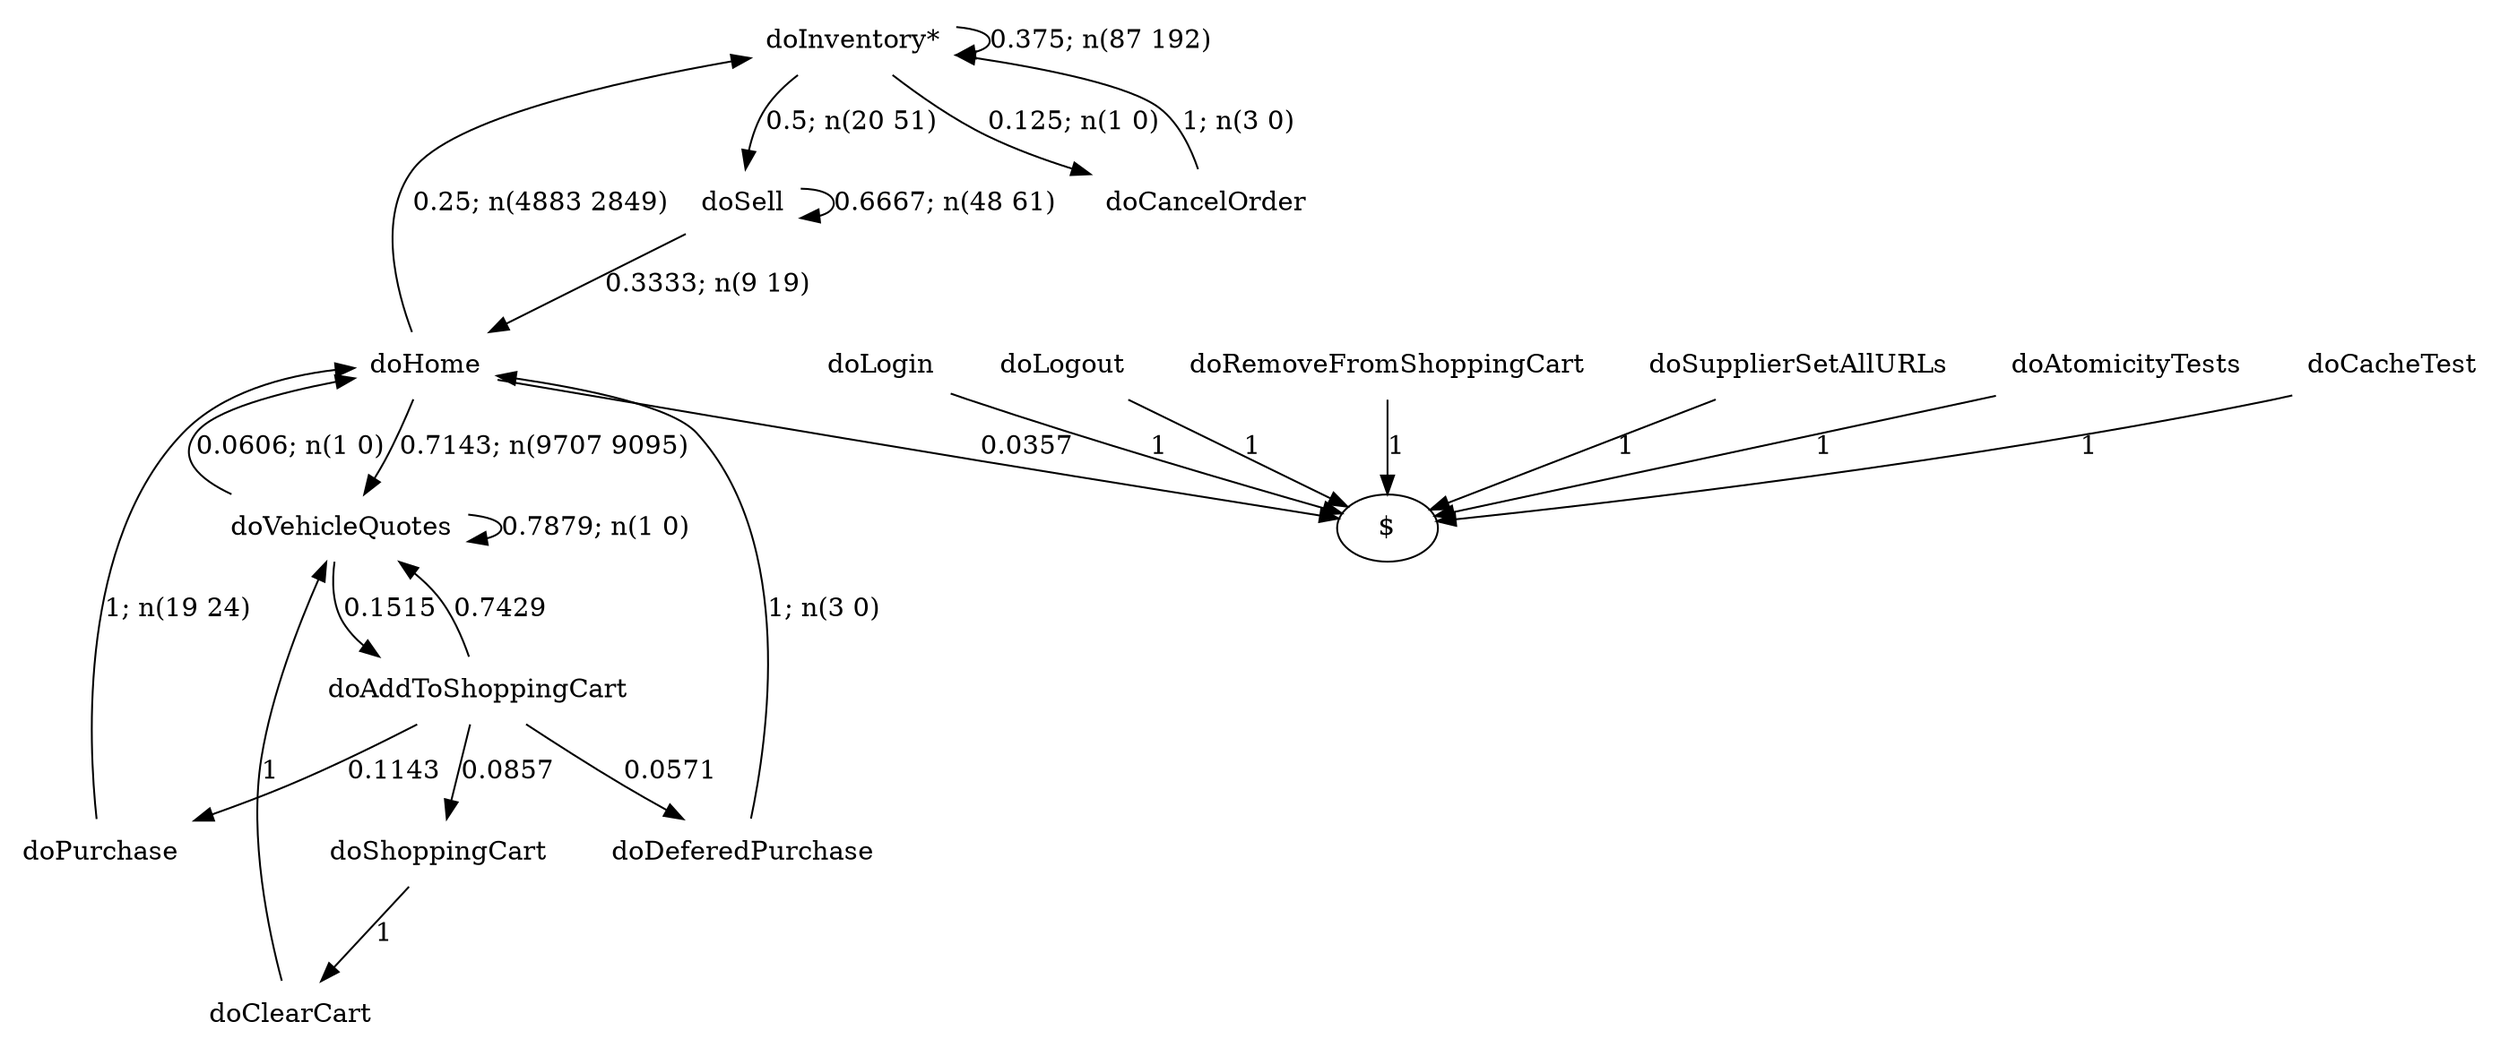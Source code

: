 digraph G {"doInventory*" [label="doInventory*",shape=none];"doSupplierSetAllURLs" [label="doSupplierSetAllURLs",shape=none];"doAtomicityTests" [label="doAtomicityTests",shape=none];"doCacheTest" [label="doCacheTest",shape=none];"doLogin" [label="doLogin",shape=none];"doVehicleQuotes" [label="doVehicleQuotes",shape=none];"doAddToShoppingCart" [label="doAddToShoppingCart",shape=none];"doDeferedPurchase" [label="doDeferedPurchase",shape=none];"doHome" [label="doHome",shape=none];"doShoppingCart" [label="doShoppingCart",shape=none];"doClearCart" [label="doClearCart",shape=none];"doPurchase" [label="doPurchase",shape=none];"doSell" [label="doSell",shape=none];"doLogout" [label="doLogout",shape=none];"doCancelOrder" [label="doCancelOrder",shape=none];"doRemoveFromShoppingCart" [label="doRemoveFromShoppingCart",shape=none];"doInventory*"->"doInventory*" [style=solid,label="0.375; n(87 192)"];"doInventory*"->"doSell" [style=solid,label="0.5; n(20 51)"];"doInventory*"->"doCancelOrder" [style=solid,label="0.125; n(1 0)"];"doSupplierSetAllURLs"->"$" [style=solid,label="1"];"doAtomicityTests"->"$" [style=solid,label="1"];"doCacheTest"->"$" [style=solid,label="1"];"doLogin"->"$" [style=solid,label="1"];"doVehicleQuotes"->"doVehicleQuotes" [style=solid,label="0.7879; n(1 0)"];"doVehicleQuotes"->"doAddToShoppingCart" [style=solid,label="0.1515"];"doVehicleQuotes"->"doHome" [style=solid,label="0.0606; n(1 0)"];"doAddToShoppingCart"->"doVehicleQuotes" [style=solid,label="0.7429"];"doAddToShoppingCart"->"doDeferedPurchase" [style=solid,label="0.0571"];"doAddToShoppingCart"->"doShoppingCart" [style=solid,label="0.0857"];"doAddToShoppingCart"->"doPurchase" [style=solid,label="0.1143"];"doDeferedPurchase"->"doHome" [style=solid,label="1; n(3 0)"];"doHome"->"doInventory*" [style=solid,label="0.25; n(4883 2849)"];"doHome"->"doVehicleQuotes" [style=solid,label="0.7143; n(9707 9095)"];"doHome"->"$" [style=solid,label="0.0357"];"doShoppingCart"->"doClearCart" [style=solid,label="1"];"doClearCart"->"doVehicleQuotes" [style=solid,label="1"];"doPurchase"->"doHome" [style=solid,label="1; n(19 24)"];"doSell"->"doHome" [style=solid,label="0.3333; n(9 19)"];"doSell"->"doSell" [style=solid,label="0.6667; n(48 61)"];"doLogout"->"$" [style=solid,label="1"];"doCancelOrder"->"doInventory*" [style=solid,label="1; n(3 0)"];"doRemoveFromShoppingCart"->"$" [style=solid,label="1"];}